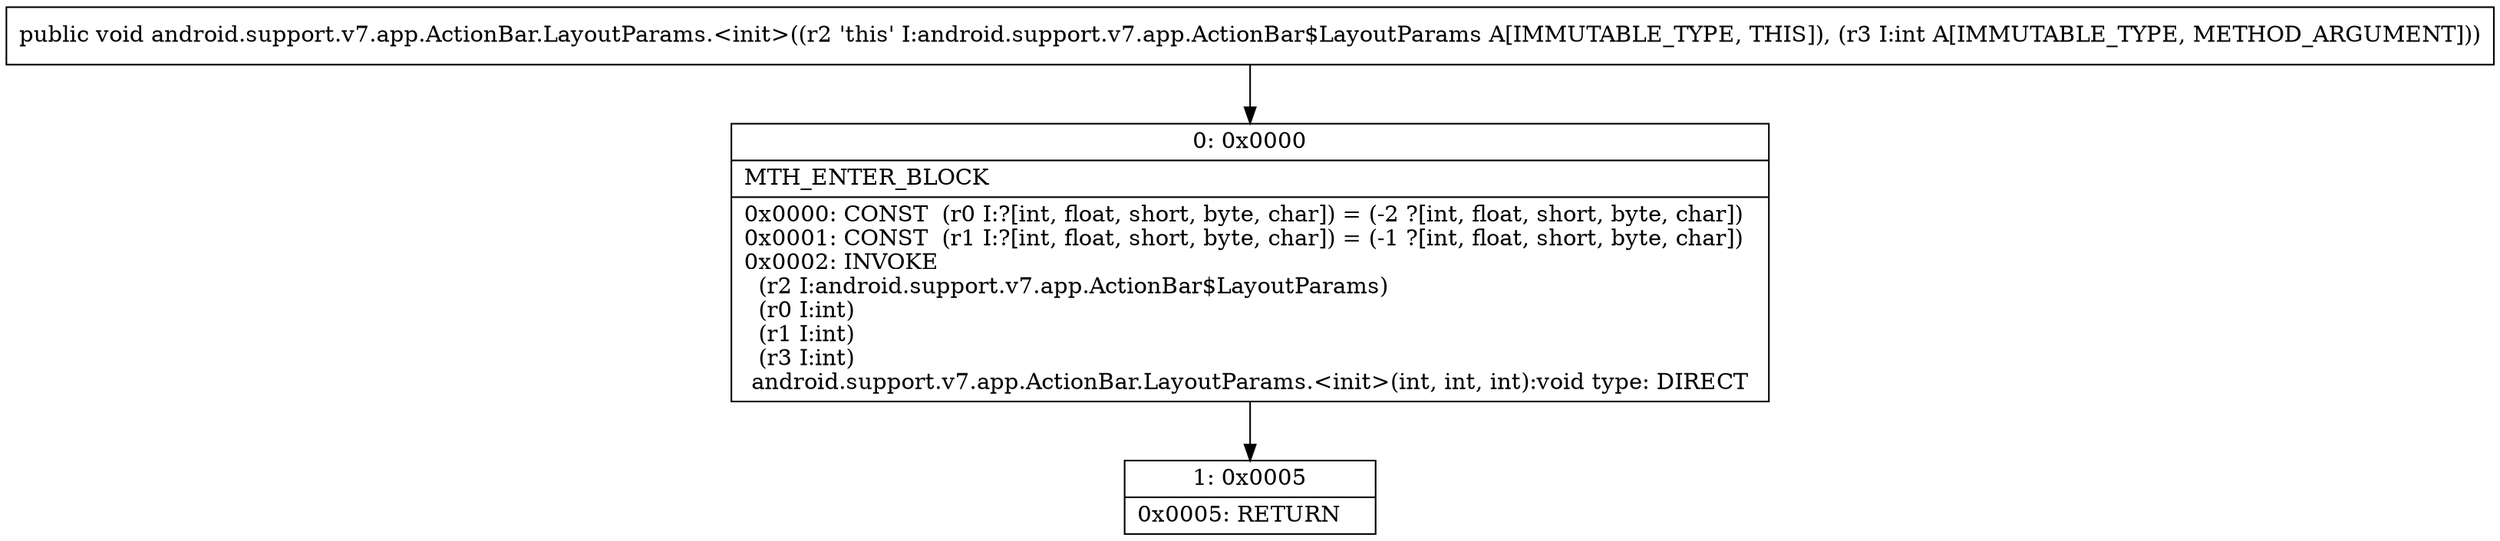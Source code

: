 digraph "CFG forandroid.support.v7.app.ActionBar.LayoutParams.\<init\>(I)V" {
Node_0 [shape=record,label="{0\:\ 0x0000|MTH_ENTER_BLOCK\l|0x0000: CONST  (r0 I:?[int, float, short, byte, char]) = (\-2 ?[int, float, short, byte, char]) \l0x0001: CONST  (r1 I:?[int, float, short, byte, char]) = (\-1 ?[int, float, short, byte, char]) \l0x0002: INVOKE  \l  (r2 I:android.support.v7.app.ActionBar$LayoutParams)\l  (r0 I:int)\l  (r1 I:int)\l  (r3 I:int)\l android.support.v7.app.ActionBar.LayoutParams.\<init\>(int, int, int):void type: DIRECT \l}"];
Node_1 [shape=record,label="{1\:\ 0x0005|0x0005: RETURN   \l}"];
MethodNode[shape=record,label="{public void android.support.v7.app.ActionBar.LayoutParams.\<init\>((r2 'this' I:android.support.v7.app.ActionBar$LayoutParams A[IMMUTABLE_TYPE, THIS]), (r3 I:int A[IMMUTABLE_TYPE, METHOD_ARGUMENT])) }"];
MethodNode -> Node_0;
Node_0 -> Node_1;
}

